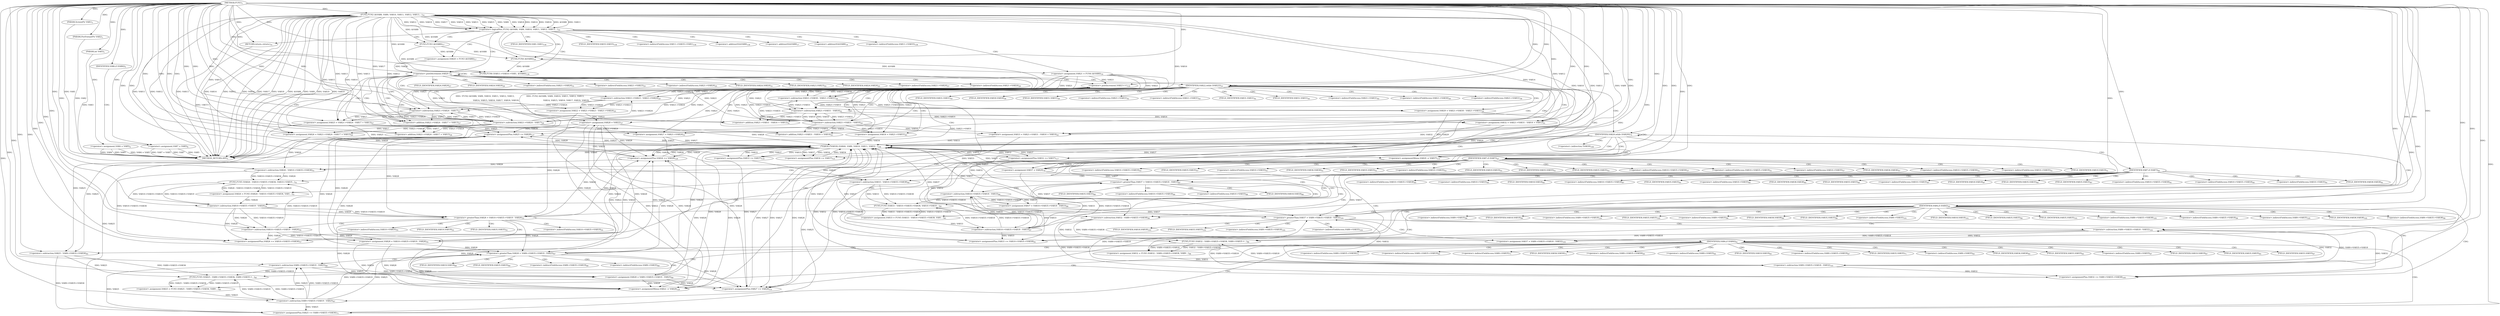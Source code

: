 digraph "FUN1" {  
"8" [label = <(METHOD,FUN1)<SUB>1</SUB>> ]
"359" [label = <(METHOD_RETURN,ANY)<SUB>1</SUB>> ]
"9" [label = <(PARAM,ScreenPtr VAR1)<SUB>1</SUB>> ]
"10" [label = <(PARAM,PictFormatPtr VAR2)<SUB>1</SUB>> ]
"11" [label = <(PARAM,int VAR3)<SUB>1</SUB>> ]
"13" [label = <(&lt;operator&gt;.assignment,VAR4 = VAR5)<SUB>4</SUB>> ]
"40" [label = <(&lt;operator&gt;.assignment,VAR20 = FUN3 (&amp;VAR8))<SUB>17</SUB>> ]
"45" [label = <(&lt;operator&gt;.assignment,VAR21 = FUN4 (&amp;VAR8))<SUB>19</SUB>> ]
"351" [label = <(FUN6,FUN6 (VAR11-&gt;VAR35-&gt;VAR1, &amp;VAR8))<SUB>139</SUB>> ]
"17" [label = <(IDENTIFIER,VAR6,if (VAR6))<SUB>5</SUB>> ]
"23" [label = <(&lt;operator&gt;.logicalNot,!FUN2 (&amp;VAR8, VAR9, VAR10, VAR11, VAR12, VAR13,...)<SUB>10</SUB>> ]
"51" [label = <(&lt;operator&gt;.postDecrement,VAR20--)<SUB>21</SUB>> ]
"19" [label = <(&lt;operator&gt;.assignment,VAR7 = VAR5)<SUB>6</SUB>> ]
"39" [label = <(RETURN,return;,return;)<SUB>14</SUB>> ]
"42" [label = <(FUN3,FUN3 (&amp;VAR8))<SUB>17</SUB>> ]
"47" [label = <(FUN4,FUN4 (&amp;VAR8))<SUB>19</SUB>> ]
"54" [label = <(&lt;operator&gt;.assignment,VAR22 = VAR21-&gt;VAR23 - VAR21-&gt;VAR24)<SUB>25</SUB>> ]
"63" [label = <(&lt;operator&gt;.assignment,VAR25 = VAR21-&gt;VAR24 - VAR17 + VAR13)<SUB>27</SUB>> ]
"72" [label = <(&lt;operator&gt;.assignment,VAR26 = VAR21-&gt;VAR24 - VAR17 + VAR15)<SUB>29</SUB>> ]
"81" [label = <(&lt;operator&gt;.assignment,VAR27 = VAR21-&gt;VAR24)<SUB>31</SUB>> ]
"349" [label = <(&lt;operator&gt;.postIncrement,VAR21++)<SUB>135</SUB>> ]
"24" [label = <(FUN2,FUN2 (&amp;VAR8, VAR9, VAR10, VAR11, VAR12, VAR13,
...)<SUB>10</SUB>> ]
"87" [label = <(IDENTIFIER,VAR22,while (VAR22))<SUB>33</SUB>> ]
"56" [label = <(&lt;operator&gt;.subtraction,VAR21-&gt;VAR23 - VAR21-&gt;VAR24)<SUB>25</SUB>> ]
"65" [label = <(&lt;operator&gt;.addition,VAR21-&gt;VAR24 - VAR17 + VAR13)<SUB>27</SUB>> ]
"74" [label = <(&lt;operator&gt;.addition,VAR21-&gt;VAR24 - VAR17 + VAR15)<SUB>29</SUB>> ]
"89" [label = <(&lt;operator&gt;.assignment,VAR28 = VAR22)<SUB>37</SUB>> ]
"92" [label = <(&lt;operator&gt;.assignment,VAR29 = VAR21-&gt;VAR30 - VAR21-&gt;VAR31)<SUB>39</SUB>> ]
"101" [label = <(&lt;operator&gt;.assignment,VAR32 = VAR21-&gt;VAR31 - VAR16 + VAR12)<SUB>41</SUB>> ]
"110" [label = <(&lt;operator&gt;.assignment,VAR33 = VAR21-&gt;VAR31 - VAR16 + VAR14)<SUB>43</SUB>> ]
"119" [label = <(&lt;operator&gt;.assignment,VAR34 = VAR21-&gt;VAR31)<SUB>45</SUB>> ]
"337" [label = <(&lt;operator&gt;.assignmentMinus,VAR22 -= VAR28)<SUB>125</SUB>> ]
"340" [label = <(&lt;operator&gt;.assignmentPlus,VAR25 += VAR28)<SUB>127</SUB>> ]
"343" [label = <(&lt;operator&gt;.assignmentPlus,VAR26 += VAR28)<SUB>129</SUB>> ]
"346" [label = <(&lt;operator&gt;.assignmentPlus,VAR27 += VAR28)<SUB>131</SUB>> ]
"66" [label = <(&lt;operator&gt;.subtraction,VAR21-&gt;VAR24 - VAR17)<SUB>27</SUB>> ]
"75" [label = <(&lt;operator&gt;.subtraction,VAR21-&gt;VAR24 - VAR17)<SUB>29</SUB>> ]
"125" [label = <(IDENTIFIER,VAR7,if (VAR7))<SUB>47</SUB>> ]
"170" [label = <(IDENTIFIER,VAR4,if (VAR4))<SUB>61</SUB>> ]
"215" [label = <(IDENTIFIER,VAR29,while (VAR29))<SUB>75</SUB>> ]
"94" [label = <(&lt;operator&gt;.subtraction,VAR21-&gt;VAR30 - VAR21-&gt;VAR31)<SUB>39</SUB>> ]
"103" [label = <(&lt;operator&gt;.addition,VAR21-&gt;VAR31 - VAR16 + VAR12)<SUB>41</SUB>> ]
"112" [label = <(&lt;operator&gt;.addition,VAR21-&gt;VAR31 - VAR16 + VAR14)<SUB>43</SUB>> ]
"127" [label = <(&lt;operator&gt;.assignment,VAR26 = FUN5 (VAR26 - VAR10-&gt;VAR35-&gt;VAR36, VAR1...)<SUB>51</SUB>> ]
"162" [label = <(&lt;operator&gt;.assignmentPlus,VAR26 += VAR10-&gt;VAR35-&gt;VAR36)<SUB>57</SUB>> ]
"172" [label = <(&lt;operator&gt;.assignment,VAR25 = FUN5 (VAR25 - VAR9-&gt;VAR35-&gt;VAR36, VAR9-...)<SUB>65</SUB>> ]
"207" [label = <(&lt;operator&gt;.assignmentPlus,VAR25 += VAR9-&gt;VAR35-&gt;VAR36)<SUB>71</SUB>> ]
"217" [label = <(&lt;operator&gt;.assignment,VAR37 = VAR29)<SUB>79</SUB>> ]
"310" [label = <(*VAR39,(*VAR39) (VAR40, VAR9, VAR10, VAR11,

			 VAR32...)<SUB>109</SUB>> ]
"325" [label = <(&lt;operator&gt;.assignmentMinus,VAR29 -= VAR37)<SUB>115</SUB>> ]
"328" [label = <(&lt;operator&gt;.assignmentPlus,VAR32 += VAR37)<SUB>117</SUB>> ]
"331" [label = <(&lt;operator&gt;.assignmentPlus,VAR33 += VAR37)<SUB>119</SUB>> ]
"334" [label = <(&lt;operator&gt;.assignmentPlus,VAR34 += VAR37)<SUB>121</SUB>> ]
"104" [label = <(&lt;operator&gt;.subtraction,VAR21-&gt;VAR31 - VAR16)<SUB>41</SUB>> ]
"113" [label = <(&lt;operator&gt;.subtraction,VAR21-&gt;VAR31 - VAR16)<SUB>43</SUB>> ]
"143" [label = <(&lt;operator&gt;.greaterThan,VAR28 &gt; VAR10-&gt;VAR35-&gt;VAR19 - VAR26)<SUB>53</SUB>> ]
"188" [label = <(&lt;operator&gt;.greaterThan,VAR28 &gt; VAR9-&gt;VAR35-&gt;VAR19 - VAR25)<SUB>67</SUB>> ]
"221" [label = <(IDENTIFIER,VAR7,if (VAR7))<SUB>81</SUB>> ]
"266" [label = <(IDENTIFIER,VAR4,if (VAR4))<SUB>95</SUB>> ]
"129" [label = <(FUN5,FUN5 (VAR26 - VAR10-&gt;VAR35-&gt;VAR36, VAR10-&gt;VAR35...)<SUB>51</SUB>> ]
"153" [label = <(&lt;operator&gt;.assignment,VAR28 = VAR10-&gt;VAR35-&gt;VAR19 - VAR26)<SUB>55</SUB>> ]
"174" [label = <(FUN5,FUN5 (VAR25 - VAR9-&gt;VAR35-&gt;VAR36, VAR9-&gt;VAR35-&gt;...)<SUB>65</SUB>> ]
"198" [label = <(&lt;operator&gt;.assignment,VAR28 = VAR9-&gt;VAR35-&gt;VAR19 - VAR25)<SUB>69</SUB>> ]
"223" [label = <(&lt;operator&gt;.assignment,VAR33 = FUN5 (VAR33 - VAR10-&gt;VAR35-&gt;VAR38, VAR1...)<SUB>85</SUB>> ]
"258" [label = <(&lt;operator&gt;.assignmentPlus,VAR33 += VAR10-&gt;VAR35-&gt;VAR38)<SUB>91</SUB>> ]
"268" [label = <(&lt;operator&gt;.assignment,VAR32 = FUN5 (VAR32 - VAR9-&gt;VAR35-&gt;VAR38, VAR9-...)<SUB>99</SUB>> ]
"303" [label = <(&lt;operator&gt;.assignmentPlus,VAR32 += VAR9-&gt;VAR35-&gt;VAR38)<SUB>105</SUB>> ]
"130" [label = <(&lt;operator&gt;.subtraction,VAR26 - VAR10-&gt;VAR35-&gt;VAR36)<SUB>51</SUB>> ]
"145" [label = <(&lt;operator&gt;.subtraction,VAR10-&gt;VAR35-&gt;VAR19 - VAR26)<SUB>53</SUB>> ]
"175" [label = <(&lt;operator&gt;.subtraction,VAR25 - VAR9-&gt;VAR35-&gt;VAR36)<SUB>65</SUB>> ]
"190" [label = <(&lt;operator&gt;.subtraction,VAR9-&gt;VAR35-&gt;VAR19 - VAR25)<SUB>67</SUB>> ]
"239" [label = <(&lt;operator&gt;.greaterThan,VAR37 &gt; VAR10-&gt;VAR35-&gt;VAR18 - VAR33)<SUB>87</SUB>> ]
"284" [label = <(&lt;operator&gt;.greaterThan,VAR37 &gt; VAR9-&gt;VAR35-&gt;VAR18 - VAR32)<SUB>101</SUB>> ]
"155" [label = <(&lt;operator&gt;.subtraction,VAR10-&gt;VAR35-&gt;VAR19 - VAR26)<SUB>55</SUB>> ]
"200" [label = <(&lt;operator&gt;.subtraction,VAR9-&gt;VAR35-&gt;VAR19 - VAR25)<SUB>69</SUB>> ]
"225" [label = <(FUN5,FUN5 (VAR33 - VAR10-&gt;VAR35-&gt;VAR38, VAR10-&gt;VAR35...)<SUB>85</SUB>> ]
"249" [label = <(&lt;operator&gt;.assignment,VAR37 = VAR10-&gt;VAR35-&gt;VAR18 - VAR33)<SUB>89</SUB>> ]
"270" [label = <(FUN5,FUN5 (VAR32 - VAR9-&gt;VAR35-&gt;VAR38, VAR9-&gt;VAR35-&gt;...)<SUB>99</SUB>> ]
"294" [label = <(&lt;operator&gt;.assignment,VAR37 = VAR9-&gt;VAR35-&gt;VAR18 - VAR32)<SUB>103</SUB>> ]
"226" [label = <(&lt;operator&gt;.subtraction,VAR33 - VAR10-&gt;VAR35-&gt;VAR38)<SUB>85</SUB>> ]
"241" [label = <(&lt;operator&gt;.subtraction,VAR10-&gt;VAR35-&gt;VAR18 - VAR33)<SUB>87</SUB>> ]
"271" [label = <(&lt;operator&gt;.subtraction,VAR32 - VAR9-&gt;VAR35-&gt;VAR38)<SUB>99</SUB>> ]
"286" [label = <(&lt;operator&gt;.subtraction,VAR9-&gt;VAR35-&gt;VAR18 - VAR32)<SUB>101</SUB>> ]
"251" [label = <(&lt;operator&gt;.subtraction,VAR10-&gt;VAR35-&gt;VAR18 - VAR33)<SUB>89</SUB>> ]
"296" [label = <(&lt;operator&gt;.subtraction,VAR9-&gt;VAR35-&gt;VAR18 - VAR32)<SUB>103</SUB>> ]
"352" [label = <(&lt;operator&gt;.indirectFieldAccess,VAR11-&gt;VAR35-&gt;VAR1)<SUB>139</SUB>> ]
"357" [label = <(&lt;operator&gt;.addressOf,&amp;VAR8)<SUB>139</SUB>> ]
"43" [label = <(&lt;operator&gt;.addressOf,&amp;VAR8)<SUB>17</SUB>> ]
"48" [label = <(&lt;operator&gt;.addressOf,&amp;VAR8)<SUB>19</SUB>> ]
"353" [label = <(&lt;operator&gt;.indirectFieldAccess,VAR11-&gt;VAR35)<SUB>139</SUB>> ]
"356" [label = <(FIELD_IDENTIFIER,VAR1,VAR1)<SUB>139</SUB>> ]
"83" [label = <(&lt;operator&gt;.indirectFieldAccess,VAR21-&gt;VAR24)<SUB>31</SUB>> ]
"355" [label = <(FIELD_IDENTIFIER,VAR35,VAR35)<SUB>139</SUB>> ]
"57" [label = <(&lt;operator&gt;.indirectFieldAccess,VAR21-&gt;VAR23)<SUB>25</SUB>> ]
"60" [label = <(&lt;operator&gt;.indirectFieldAccess,VAR21-&gt;VAR24)<SUB>25</SUB>> ]
"85" [label = <(FIELD_IDENTIFIER,VAR24,VAR24)<SUB>31</SUB>> ]
"59" [label = <(FIELD_IDENTIFIER,VAR23,VAR23)<SUB>25</SUB>> ]
"62" [label = <(FIELD_IDENTIFIER,VAR24,VAR24)<SUB>25</SUB>> ]
"67" [label = <(&lt;operator&gt;.indirectFieldAccess,VAR21-&gt;VAR24)<SUB>27</SUB>> ]
"76" [label = <(&lt;operator&gt;.indirectFieldAccess,VAR21-&gt;VAR24)<SUB>29</SUB>> ]
"121" [label = <(&lt;operator&gt;.indirectFieldAccess,VAR21-&gt;VAR31)<SUB>45</SUB>> ]
"69" [label = <(FIELD_IDENTIFIER,VAR24,VAR24)<SUB>27</SUB>> ]
"78" [label = <(FIELD_IDENTIFIER,VAR24,VAR24)<SUB>29</SUB>> ]
"95" [label = <(&lt;operator&gt;.indirectFieldAccess,VAR21-&gt;VAR30)<SUB>39</SUB>> ]
"98" [label = <(&lt;operator&gt;.indirectFieldAccess,VAR21-&gt;VAR31)<SUB>39</SUB>> ]
"123" [label = <(FIELD_IDENTIFIER,VAR31,VAR31)<SUB>45</SUB>> ]
"97" [label = <(FIELD_IDENTIFIER,VAR30,VAR30)<SUB>39</SUB>> ]
"100" [label = <(FIELD_IDENTIFIER,VAR31,VAR31)<SUB>39</SUB>> ]
"105" [label = <(&lt;operator&gt;.indirectFieldAccess,VAR21-&gt;VAR31)<SUB>41</SUB>> ]
"114" [label = <(&lt;operator&gt;.indirectFieldAccess,VAR21-&gt;VAR31)<SUB>43</SUB>> ]
"164" [label = <(&lt;operator&gt;.indirectFieldAccess,VAR10-&gt;VAR35-&gt;VAR36)<SUB>57</SUB>> ]
"209" [label = <(&lt;operator&gt;.indirectFieldAccess,VAR9-&gt;VAR35-&gt;VAR36)<SUB>71</SUB>> ]
"311" [label = <(&lt;operator&gt;.indirection,*VAR39)<SUB>109</SUB>> ]
"107" [label = <(FIELD_IDENTIFIER,VAR31,VAR31)<SUB>41</SUB>> ]
"116" [label = <(FIELD_IDENTIFIER,VAR31,VAR31)<SUB>43</SUB>> ]
"137" [label = <(&lt;operator&gt;.indirectFieldAccess,VAR10-&gt;VAR35-&gt;VAR19)<SUB>51</SUB>> ]
"165" [label = <(&lt;operator&gt;.indirectFieldAccess,VAR10-&gt;VAR35)<SUB>57</SUB>> ]
"168" [label = <(FIELD_IDENTIFIER,VAR36,VAR36)<SUB>57</SUB>> ]
"182" [label = <(&lt;operator&gt;.indirectFieldAccess,VAR9-&gt;VAR35-&gt;VAR19)<SUB>65</SUB>> ]
"210" [label = <(&lt;operator&gt;.indirectFieldAccess,VAR9-&gt;VAR35)<SUB>71</SUB>> ]
"213" [label = <(FIELD_IDENTIFIER,VAR36,VAR36)<SUB>71</SUB>> ]
"132" [label = <(&lt;operator&gt;.indirectFieldAccess,VAR10-&gt;VAR35-&gt;VAR36)<SUB>51</SUB>> ]
"138" [label = <(&lt;operator&gt;.indirectFieldAccess,VAR10-&gt;VAR35)<SUB>51</SUB>> ]
"141" [label = <(FIELD_IDENTIFIER,VAR19,VAR19)<SUB>51</SUB>> ]
"146" [label = <(&lt;operator&gt;.indirectFieldAccess,VAR10-&gt;VAR35-&gt;VAR19)<SUB>53</SUB>> ]
"167" [label = <(FIELD_IDENTIFIER,VAR35,VAR35)<SUB>57</SUB>> ]
"177" [label = <(&lt;operator&gt;.indirectFieldAccess,VAR9-&gt;VAR35-&gt;VAR36)<SUB>65</SUB>> ]
"183" [label = <(&lt;operator&gt;.indirectFieldAccess,VAR9-&gt;VAR35)<SUB>65</SUB>> ]
"186" [label = <(FIELD_IDENTIFIER,VAR19,VAR19)<SUB>65</SUB>> ]
"191" [label = <(&lt;operator&gt;.indirectFieldAccess,VAR9-&gt;VAR35-&gt;VAR19)<SUB>67</SUB>> ]
"212" [label = <(FIELD_IDENTIFIER,VAR35,VAR35)<SUB>71</SUB>> ]
"260" [label = <(&lt;operator&gt;.indirectFieldAccess,VAR10-&gt;VAR35-&gt;VAR38)<SUB>91</SUB>> ]
"305" [label = <(&lt;operator&gt;.indirectFieldAccess,VAR9-&gt;VAR35-&gt;VAR38)<SUB>105</SUB>> ]
"133" [label = <(&lt;operator&gt;.indirectFieldAccess,VAR10-&gt;VAR35)<SUB>51</SUB>> ]
"136" [label = <(FIELD_IDENTIFIER,VAR36,VAR36)<SUB>51</SUB>> ]
"140" [label = <(FIELD_IDENTIFIER,VAR35,VAR35)<SUB>51</SUB>> ]
"147" [label = <(&lt;operator&gt;.indirectFieldAccess,VAR10-&gt;VAR35)<SUB>53</SUB>> ]
"150" [label = <(FIELD_IDENTIFIER,VAR19,VAR19)<SUB>53</SUB>> ]
"156" [label = <(&lt;operator&gt;.indirectFieldAccess,VAR10-&gt;VAR35-&gt;VAR19)<SUB>55</SUB>> ]
"178" [label = <(&lt;operator&gt;.indirectFieldAccess,VAR9-&gt;VAR35)<SUB>65</SUB>> ]
"181" [label = <(FIELD_IDENTIFIER,VAR36,VAR36)<SUB>65</SUB>> ]
"185" [label = <(FIELD_IDENTIFIER,VAR35,VAR35)<SUB>65</SUB>> ]
"192" [label = <(&lt;operator&gt;.indirectFieldAccess,VAR9-&gt;VAR35)<SUB>67</SUB>> ]
"195" [label = <(FIELD_IDENTIFIER,VAR19,VAR19)<SUB>67</SUB>> ]
"201" [label = <(&lt;operator&gt;.indirectFieldAccess,VAR9-&gt;VAR35-&gt;VAR19)<SUB>69</SUB>> ]
"233" [label = <(&lt;operator&gt;.indirectFieldAccess,VAR10-&gt;VAR35-&gt;VAR18)<SUB>85</SUB>> ]
"261" [label = <(&lt;operator&gt;.indirectFieldAccess,VAR10-&gt;VAR35)<SUB>91</SUB>> ]
"264" [label = <(FIELD_IDENTIFIER,VAR38,VAR38)<SUB>91</SUB>> ]
"278" [label = <(&lt;operator&gt;.indirectFieldAccess,VAR9-&gt;VAR35-&gt;VAR18)<SUB>99</SUB>> ]
"306" [label = <(&lt;operator&gt;.indirectFieldAccess,VAR9-&gt;VAR35)<SUB>105</SUB>> ]
"309" [label = <(FIELD_IDENTIFIER,VAR38,VAR38)<SUB>105</SUB>> ]
"135" [label = <(FIELD_IDENTIFIER,VAR35,VAR35)<SUB>51</SUB>> ]
"149" [label = <(FIELD_IDENTIFIER,VAR35,VAR35)<SUB>53</SUB>> ]
"157" [label = <(&lt;operator&gt;.indirectFieldAccess,VAR10-&gt;VAR35)<SUB>55</SUB>> ]
"160" [label = <(FIELD_IDENTIFIER,VAR19,VAR19)<SUB>55</SUB>> ]
"180" [label = <(FIELD_IDENTIFIER,VAR35,VAR35)<SUB>65</SUB>> ]
"194" [label = <(FIELD_IDENTIFIER,VAR35,VAR35)<SUB>67</SUB>> ]
"202" [label = <(&lt;operator&gt;.indirectFieldAccess,VAR9-&gt;VAR35)<SUB>69</SUB>> ]
"205" [label = <(FIELD_IDENTIFIER,VAR19,VAR19)<SUB>69</SUB>> ]
"228" [label = <(&lt;operator&gt;.indirectFieldAccess,VAR10-&gt;VAR35-&gt;VAR38)<SUB>85</SUB>> ]
"234" [label = <(&lt;operator&gt;.indirectFieldAccess,VAR10-&gt;VAR35)<SUB>85</SUB>> ]
"237" [label = <(FIELD_IDENTIFIER,VAR18,VAR18)<SUB>85</SUB>> ]
"242" [label = <(&lt;operator&gt;.indirectFieldAccess,VAR10-&gt;VAR35-&gt;VAR18)<SUB>87</SUB>> ]
"263" [label = <(FIELD_IDENTIFIER,VAR35,VAR35)<SUB>91</SUB>> ]
"273" [label = <(&lt;operator&gt;.indirectFieldAccess,VAR9-&gt;VAR35-&gt;VAR38)<SUB>99</SUB>> ]
"279" [label = <(&lt;operator&gt;.indirectFieldAccess,VAR9-&gt;VAR35)<SUB>99</SUB>> ]
"282" [label = <(FIELD_IDENTIFIER,VAR18,VAR18)<SUB>99</SUB>> ]
"287" [label = <(&lt;operator&gt;.indirectFieldAccess,VAR9-&gt;VAR35-&gt;VAR18)<SUB>101</SUB>> ]
"308" [label = <(FIELD_IDENTIFIER,VAR35,VAR35)<SUB>105</SUB>> ]
"159" [label = <(FIELD_IDENTIFIER,VAR35,VAR35)<SUB>55</SUB>> ]
"204" [label = <(FIELD_IDENTIFIER,VAR35,VAR35)<SUB>69</SUB>> ]
"229" [label = <(&lt;operator&gt;.indirectFieldAccess,VAR10-&gt;VAR35)<SUB>85</SUB>> ]
"232" [label = <(FIELD_IDENTIFIER,VAR38,VAR38)<SUB>85</SUB>> ]
"236" [label = <(FIELD_IDENTIFIER,VAR35,VAR35)<SUB>85</SUB>> ]
"243" [label = <(&lt;operator&gt;.indirectFieldAccess,VAR10-&gt;VAR35)<SUB>87</SUB>> ]
"246" [label = <(FIELD_IDENTIFIER,VAR18,VAR18)<SUB>87</SUB>> ]
"252" [label = <(&lt;operator&gt;.indirectFieldAccess,VAR10-&gt;VAR35-&gt;VAR18)<SUB>89</SUB>> ]
"274" [label = <(&lt;operator&gt;.indirectFieldAccess,VAR9-&gt;VAR35)<SUB>99</SUB>> ]
"277" [label = <(FIELD_IDENTIFIER,VAR38,VAR38)<SUB>99</SUB>> ]
"281" [label = <(FIELD_IDENTIFIER,VAR35,VAR35)<SUB>99</SUB>> ]
"288" [label = <(&lt;operator&gt;.indirectFieldAccess,VAR9-&gt;VAR35)<SUB>101</SUB>> ]
"291" [label = <(FIELD_IDENTIFIER,VAR18,VAR18)<SUB>101</SUB>> ]
"297" [label = <(&lt;operator&gt;.indirectFieldAccess,VAR9-&gt;VAR35-&gt;VAR18)<SUB>103</SUB>> ]
"231" [label = <(FIELD_IDENTIFIER,VAR35,VAR35)<SUB>85</SUB>> ]
"245" [label = <(FIELD_IDENTIFIER,VAR35,VAR35)<SUB>87</SUB>> ]
"253" [label = <(&lt;operator&gt;.indirectFieldAccess,VAR10-&gt;VAR35)<SUB>89</SUB>> ]
"256" [label = <(FIELD_IDENTIFIER,VAR18,VAR18)<SUB>89</SUB>> ]
"276" [label = <(FIELD_IDENTIFIER,VAR35,VAR35)<SUB>99</SUB>> ]
"290" [label = <(FIELD_IDENTIFIER,VAR35,VAR35)<SUB>101</SUB>> ]
"298" [label = <(&lt;operator&gt;.indirectFieldAccess,VAR9-&gt;VAR35)<SUB>103</SUB>> ]
"301" [label = <(FIELD_IDENTIFIER,VAR18,VAR18)<SUB>103</SUB>> ]
"255" [label = <(FIELD_IDENTIFIER,VAR35,VAR35)<SUB>89</SUB>> ]
"300" [label = <(FIELD_IDENTIFIER,VAR35,VAR35)<SUB>103</SUB>> ]
  "39" -> "359"  [ label = "DDG: &lt;RET&gt;"] 
  "9" -> "359"  [ label = "DDG: VAR1"] 
  "10" -> "359"  [ label = "DDG: VAR2"] 
  "11" -> "359"  [ label = "DDG: VAR3"] 
  "13" -> "359"  [ label = "DDG: VAR5"] 
  "13" -> "359"  [ label = "DDG: VAR4 = VAR5"] 
  "19" -> "359"  [ label = "DDG: VAR5"] 
  "19" -> "359"  [ label = "DDG: VAR7 = VAR5"] 
  "24" -> "359"  [ label = "DDG: &amp;VAR8"] 
  "24" -> "359"  [ label = "DDG: VAR9"] 
  "24" -> "359"  [ label = "DDG: VAR10"] 
  "24" -> "359"  [ label = "DDG: VAR11"] 
  "24" -> "359"  [ label = "DDG: VAR12"] 
  "24" -> "359"  [ label = "DDG: VAR13"] 
  "24" -> "359"  [ label = "DDG: VAR14"] 
  "24" -> "359"  [ label = "DDG: VAR15"] 
  "24" -> "359"  [ label = "DDG: VAR16"] 
  "24" -> "359"  [ label = "DDG: VAR17"] 
  "24" -> "359"  [ label = "DDG: VAR18"] 
  "23" -> "359"  [ label = "DDG: FUN2 (&amp;VAR8, VAR9, VAR10, VAR11, VAR12, VAR13,

				   VAR14, VAR15, VAR16, VAR17, VAR18, VAR19)"] 
  "23" -> "359"  [ label = "DDG: !FUN2 (&amp;VAR8, VAR9, VAR10, VAR11, VAR12, VAR13,

				   VAR14, VAR15, VAR16, VAR17, VAR18, VAR19)"] 
  "19" -> "359"  [ label = "DDG: VAR7"] 
  "24" -> "359"  [ label = "DDG: VAR19"] 
  "13" -> "359"  [ label = "DDG: VAR4"] 
  "310" -> "359"  [ label = "DDG: VAR40"] 
  "8" -> "9"  [ label = "DDG: "] 
  "8" -> "10"  [ label = "DDG: "] 
  "8" -> "11"  [ label = "DDG: "] 
  "8" -> "13"  [ label = "DDG: "] 
  "42" -> "40"  [ label = "DDG: &amp;VAR8"] 
  "47" -> "45"  [ label = "DDG: &amp;VAR8"] 
  "8" -> "17"  [ label = "DDG: "] 
  "47" -> "351"  [ label = "DDG: &amp;VAR8"] 
  "8" -> "351"  [ label = "DDG: "] 
  "24" -> "351"  [ label = "DDG: &amp;VAR8"] 
  "42" -> "351"  [ label = "DDG: &amp;VAR8"] 
  "8" -> "19"  [ label = "DDG: "] 
  "24" -> "23"  [ label = "DDG: VAR15"] 
  "24" -> "23"  [ label = "DDG: VAR9"] 
  "24" -> "23"  [ label = "DDG: VAR18"] 
  "24" -> "23"  [ label = "DDG: VAR14"] 
  "24" -> "23"  [ label = "DDG: VAR16"] 
  "24" -> "23"  [ label = "DDG: &amp;VAR8"] 
  "24" -> "23"  [ label = "DDG: VAR11"] 
  "24" -> "23"  [ label = "DDG: VAR12"] 
  "24" -> "23"  [ label = "DDG: VAR19"] 
  "24" -> "23"  [ label = "DDG: VAR17"] 
  "24" -> "23"  [ label = "DDG: VAR10"] 
  "24" -> "23"  [ label = "DDG: VAR13"] 
  "8" -> "39"  [ label = "DDG: "] 
  "24" -> "42"  [ label = "DDG: &amp;VAR8"] 
  "8" -> "42"  [ label = "DDG: "] 
  "42" -> "47"  [ label = "DDG: &amp;VAR8"] 
  "8" -> "47"  [ label = "DDG: "] 
  "24" -> "47"  [ label = "DDG: &amp;VAR8"] 
  "40" -> "51"  [ label = "DDG: VAR20"] 
  "8" -> "51"  [ label = "DDG: "] 
  "56" -> "54"  [ label = "DDG: VAR21-&gt;VAR23"] 
  "56" -> "54"  [ label = "DDG: VAR21-&gt;VAR24"] 
  "66" -> "63"  [ label = "DDG: VAR21-&gt;VAR24"] 
  "66" -> "63"  [ label = "DDG: VAR17"] 
  "24" -> "63"  [ label = "DDG: VAR13"] 
  "8" -> "63"  [ label = "DDG: "] 
  "75" -> "72"  [ label = "DDG: VAR21-&gt;VAR24"] 
  "75" -> "72"  [ label = "DDG: VAR17"] 
  "24" -> "72"  [ label = "DDG: VAR15"] 
  "8" -> "72"  [ label = "DDG: "] 
  "45" -> "81"  [ label = "DDG: VAR21"] 
  "75" -> "81"  [ label = "DDG: VAR21-&gt;VAR24"] 
  "349" -> "81"  [ label = "DDG: VAR21"] 
  "8" -> "24"  [ label = "DDG: "] 
  "8" -> "87"  [ label = "DDG: "] 
  "45" -> "349"  [ label = "DDG: VAR21"] 
  "56" -> "349"  [ label = "DDG: VAR21-&gt;VAR23"] 
  "94" -> "349"  [ label = "DDG: VAR21-&gt;VAR30"] 
  "8" -> "349"  [ label = "DDG: "] 
  "75" -> "349"  [ label = "DDG: VAR21-&gt;VAR24"] 
  "113" -> "349"  [ label = "DDG: VAR21-&gt;VAR31"] 
  "45" -> "56"  [ label = "DDG: VAR21"] 
  "349" -> "56"  [ label = "DDG: VAR21"] 
  "75" -> "56"  [ label = "DDG: VAR21-&gt;VAR24"] 
  "66" -> "65"  [ label = "DDG: VAR21-&gt;VAR24"] 
  "66" -> "65"  [ label = "DDG: VAR17"] 
  "24" -> "65"  [ label = "DDG: VAR13"] 
  "8" -> "65"  [ label = "DDG: "] 
  "75" -> "74"  [ label = "DDG: VAR21-&gt;VAR24"] 
  "75" -> "74"  [ label = "DDG: VAR17"] 
  "24" -> "74"  [ label = "DDG: VAR15"] 
  "8" -> "74"  [ label = "DDG: "] 
  "54" -> "89"  [ label = "DDG: VAR22"] 
  "337" -> "89"  [ label = "DDG: VAR22"] 
  "8" -> "89"  [ label = "DDG: "] 
  "94" -> "92"  [ label = "DDG: VAR21-&gt;VAR30"] 
  "94" -> "92"  [ label = "DDG: VAR21-&gt;VAR31"] 
  "104" -> "101"  [ label = "DDG: VAR21-&gt;VAR31"] 
  "104" -> "101"  [ label = "DDG: VAR16"] 
  "24" -> "101"  [ label = "DDG: VAR12"] 
  "8" -> "101"  [ label = "DDG: "] 
  "113" -> "110"  [ label = "DDG: VAR21-&gt;VAR31"] 
  "113" -> "110"  [ label = "DDG: VAR16"] 
  "24" -> "110"  [ label = "DDG: VAR14"] 
  "8" -> "110"  [ label = "DDG: "] 
  "45" -> "119"  [ label = "DDG: VAR21"] 
  "349" -> "119"  [ label = "DDG: VAR21"] 
  "113" -> "119"  [ label = "DDG: VAR21-&gt;VAR31"] 
  "89" -> "337"  [ label = "DDG: VAR28"] 
  "143" -> "337"  [ label = "DDG: VAR28"] 
  "153" -> "337"  [ label = "DDG: VAR28"] 
  "188" -> "337"  [ label = "DDG: VAR28"] 
  "198" -> "337"  [ label = "DDG: VAR28"] 
  "310" -> "337"  [ label = "DDG: VAR28"] 
  "8" -> "337"  [ label = "DDG: "] 
  "8" -> "340"  [ label = "DDG: "] 
  "89" -> "340"  [ label = "DDG: VAR28"] 
  "143" -> "340"  [ label = "DDG: VAR28"] 
  "153" -> "340"  [ label = "DDG: VAR28"] 
  "188" -> "340"  [ label = "DDG: VAR28"] 
  "198" -> "340"  [ label = "DDG: VAR28"] 
  "310" -> "340"  [ label = "DDG: VAR28"] 
  "8" -> "343"  [ label = "DDG: "] 
  "89" -> "343"  [ label = "DDG: VAR28"] 
  "143" -> "343"  [ label = "DDG: VAR28"] 
  "153" -> "343"  [ label = "DDG: VAR28"] 
  "188" -> "343"  [ label = "DDG: VAR28"] 
  "198" -> "343"  [ label = "DDG: VAR28"] 
  "310" -> "343"  [ label = "DDG: VAR28"] 
  "8" -> "346"  [ label = "DDG: "] 
  "89" -> "346"  [ label = "DDG: VAR28"] 
  "143" -> "346"  [ label = "DDG: VAR28"] 
  "153" -> "346"  [ label = "DDG: VAR28"] 
  "188" -> "346"  [ label = "DDG: VAR28"] 
  "198" -> "346"  [ label = "DDG: VAR28"] 
  "310" -> "346"  [ label = "DDG: VAR28"] 
  "45" -> "66"  [ label = "DDG: VAR21"] 
  "56" -> "66"  [ label = "DDG: VAR21-&gt;VAR24"] 
  "349" -> "66"  [ label = "DDG: VAR21"] 
  "24" -> "66"  [ label = "DDG: VAR17"] 
  "75" -> "66"  [ label = "DDG: VAR17"] 
  "8" -> "66"  [ label = "DDG: "] 
  "45" -> "75"  [ label = "DDG: VAR21"] 
  "66" -> "75"  [ label = "DDG: VAR21-&gt;VAR24"] 
  "349" -> "75"  [ label = "DDG: VAR21"] 
  "66" -> "75"  [ label = "DDG: VAR17"] 
  "8" -> "75"  [ label = "DDG: "] 
  "8" -> "125"  [ label = "DDG: "] 
  "8" -> "170"  [ label = "DDG: "] 
  "8" -> "215"  [ label = "DDG: "] 
  "54" -> "337"  [ label = "DDG: VAR22"] 
  "63" -> "340"  [ label = "DDG: VAR25"] 
  "207" -> "340"  [ label = "DDG: VAR25"] 
  "310" -> "340"  [ label = "DDG: VAR25"] 
  "72" -> "343"  [ label = "DDG: VAR26"] 
  "162" -> "343"  [ label = "DDG: VAR26"] 
  "310" -> "343"  [ label = "DDG: VAR26"] 
  "81" -> "346"  [ label = "DDG: VAR27"] 
  "310" -> "346"  [ label = "DDG: VAR27"] 
  "45" -> "94"  [ label = "DDG: VAR21"] 
  "349" -> "94"  [ label = "DDG: VAR21"] 
  "113" -> "94"  [ label = "DDG: VAR21-&gt;VAR31"] 
  "104" -> "103"  [ label = "DDG: VAR21-&gt;VAR31"] 
  "104" -> "103"  [ label = "DDG: VAR16"] 
  "24" -> "103"  [ label = "DDG: VAR12"] 
  "8" -> "103"  [ label = "DDG: "] 
  "113" -> "112"  [ label = "DDG: VAR21-&gt;VAR31"] 
  "113" -> "112"  [ label = "DDG: VAR16"] 
  "24" -> "112"  [ label = "DDG: VAR14"] 
  "8" -> "112"  [ label = "DDG: "] 
  "129" -> "127"  [ label = "DDG: VAR26 - VAR10-&gt;VAR35-&gt;VAR36"] 
  "129" -> "127"  [ label = "DDG: VAR10-&gt;VAR35-&gt;VAR19"] 
  "130" -> "162"  [ label = "DDG: VAR10-&gt;VAR35-&gt;VAR36"] 
  "174" -> "172"  [ label = "DDG: VAR25 - VAR9-&gt;VAR35-&gt;VAR36"] 
  "174" -> "172"  [ label = "DDG: VAR9-&gt;VAR35-&gt;VAR19"] 
  "175" -> "207"  [ label = "DDG: VAR9-&gt;VAR35-&gt;VAR36"] 
  "92" -> "217"  [ label = "DDG: VAR29"] 
  "325" -> "217"  [ label = "DDG: VAR29"] 
  "8" -> "217"  [ label = "DDG: "] 
  "310" -> "325"  [ label = "DDG: VAR37"] 
  "8" -> "325"  [ label = "DDG: "] 
  "8" -> "328"  [ label = "DDG: "] 
  "310" -> "328"  [ label = "DDG: VAR37"] 
  "8" -> "331"  [ label = "DDG: "] 
  "310" -> "331"  [ label = "DDG: VAR37"] 
  "8" -> "334"  [ label = "DDG: "] 
  "310" -> "334"  [ label = "DDG: VAR37"] 
  "45" -> "104"  [ label = "DDG: VAR21"] 
  "349" -> "104"  [ label = "DDG: VAR21"] 
  "94" -> "104"  [ label = "DDG: VAR21-&gt;VAR31"] 
  "24" -> "104"  [ label = "DDG: VAR16"] 
  "113" -> "104"  [ label = "DDG: VAR16"] 
  "8" -> "104"  [ label = "DDG: "] 
  "45" -> "113"  [ label = "DDG: VAR21"] 
  "349" -> "113"  [ label = "DDG: VAR21"] 
  "104" -> "113"  [ label = "DDG: VAR21-&gt;VAR31"] 
  "104" -> "113"  [ label = "DDG: VAR16"] 
  "8" -> "113"  [ label = "DDG: "] 
  "145" -> "162"  [ label = "DDG: VAR26"] 
  "155" -> "162"  [ label = "DDG: VAR26"] 
  "8" -> "162"  [ label = "DDG: "] 
  "190" -> "207"  [ label = "DDG: VAR25"] 
  "200" -> "207"  [ label = "DDG: VAR25"] 
  "8" -> "207"  [ label = "DDG: "] 
  "8" -> "221"  [ label = "DDG: "] 
  "8" -> "266"  [ label = "DDG: "] 
  "8" -> "310"  [ label = "DDG: "] 
  "24" -> "310"  [ label = "DDG: VAR9"] 
  "24" -> "310"  [ label = "DDG: VAR10"] 
  "24" -> "310"  [ label = "DDG: VAR11"] 
  "101" -> "310"  [ label = "DDG: VAR32"] 
  "303" -> "310"  [ label = "DDG: VAR32"] 
  "328" -> "310"  [ label = "DDG: VAR32"] 
  "63" -> "310"  [ label = "DDG: VAR25"] 
  "207" -> "310"  [ label = "DDG: VAR25"] 
  "340" -> "310"  [ label = "DDG: VAR25"] 
  "110" -> "310"  [ label = "DDG: VAR33"] 
  "258" -> "310"  [ label = "DDG: VAR33"] 
  "331" -> "310"  [ label = "DDG: VAR33"] 
  "72" -> "310"  [ label = "DDG: VAR26"] 
  "162" -> "310"  [ label = "DDG: VAR26"] 
  "343" -> "310"  [ label = "DDG: VAR26"] 
  "119" -> "310"  [ label = "DDG: VAR34"] 
  "334" -> "310"  [ label = "DDG: VAR34"] 
  "81" -> "310"  [ label = "DDG: VAR27"] 
  "346" -> "310"  [ label = "DDG: VAR27"] 
  "217" -> "310"  [ label = "DDG: VAR37"] 
  "239" -> "310"  [ label = "DDG: VAR37"] 
  "249" -> "310"  [ label = "DDG: VAR37"] 
  "284" -> "310"  [ label = "DDG: VAR37"] 
  "294" -> "310"  [ label = "DDG: VAR37"] 
  "89" -> "310"  [ label = "DDG: VAR28"] 
  "143" -> "310"  [ label = "DDG: VAR28"] 
  "153" -> "310"  [ label = "DDG: VAR28"] 
  "188" -> "310"  [ label = "DDG: VAR28"] 
  "198" -> "310"  [ label = "DDG: VAR28"] 
  "92" -> "325"  [ label = "DDG: VAR29"] 
  "310" -> "328"  [ label = "DDG: VAR32"] 
  "310" -> "331"  [ label = "DDG: VAR33"] 
  "310" -> "334"  [ label = "DDG: VAR34"] 
  "130" -> "129"  [ label = "DDG: VAR26"] 
  "130" -> "129"  [ label = "DDG: VAR10-&gt;VAR35-&gt;VAR36"] 
  "145" -> "129"  [ label = "DDG: VAR10-&gt;VAR35-&gt;VAR19"] 
  "155" -> "129"  [ label = "DDG: VAR10-&gt;VAR35-&gt;VAR19"] 
  "89" -> "143"  [ label = "DDG: VAR28"] 
  "8" -> "143"  [ label = "DDG: "] 
  "145" -> "143"  [ label = "DDG: VAR10-&gt;VAR35-&gt;VAR19"] 
  "145" -> "143"  [ label = "DDG: VAR26"] 
  "155" -> "153"  [ label = "DDG: VAR10-&gt;VAR35-&gt;VAR19"] 
  "155" -> "153"  [ label = "DDG: VAR26"] 
  "175" -> "174"  [ label = "DDG: VAR25"] 
  "175" -> "174"  [ label = "DDG: VAR9-&gt;VAR35-&gt;VAR36"] 
  "190" -> "174"  [ label = "DDG: VAR9-&gt;VAR35-&gt;VAR19"] 
  "200" -> "174"  [ label = "DDG: VAR9-&gt;VAR35-&gt;VAR19"] 
  "89" -> "188"  [ label = "DDG: VAR28"] 
  "143" -> "188"  [ label = "DDG: VAR28"] 
  "153" -> "188"  [ label = "DDG: VAR28"] 
  "8" -> "188"  [ label = "DDG: "] 
  "190" -> "188"  [ label = "DDG: VAR9-&gt;VAR35-&gt;VAR19"] 
  "190" -> "188"  [ label = "DDG: VAR25"] 
  "200" -> "198"  [ label = "DDG: VAR9-&gt;VAR35-&gt;VAR19"] 
  "200" -> "198"  [ label = "DDG: VAR25"] 
  "225" -> "223"  [ label = "DDG: VAR33 - VAR10-&gt;VAR35-&gt;VAR38"] 
  "225" -> "223"  [ label = "DDG: VAR10-&gt;VAR35-&gt;VAR18"] 
  "226" -> "258"  [ label = "DDG: VAR10-&gt;VAR35-&gt;VAR38"] 
  "270" -> "268"  [ label = "DDG: VAR32 - VAR9-&gt;VAR35-&gt;VAR38"] 
  "270" -> "268"  [ label = "DDG: VAR9-&gt;VAR35-&gt;VAR18"] 
  "271" -> "303"  [ label = "DDG: VAR9-&gt;VAR35-&gt;VAR38"] 
  "72" -> "130"  [ label = "DDG: VAR26"] 
  "343" -> "130"  [ label = "DDG: VAR26"] 
  "8" -> "130"  [ label = "DDG: "] 
  "129" -> "145"  [ label = "DDG: VAR10-&gt;VAR35-&gt;VAR19"] 
  "127" -> "145"  [ label = "DDG: VAR26"] 
  "8" -> "145"  [ label = "DDG: "] 
  "63" -> "175"  [ label = "DDG: VAR25"] 
  "340" -> "175"  [ label = "DDG: VAR25"] 
  "8" -> "175"  [ label = "DDG: "] 
  "174" -> "190"  [ label = "DDG: VAR9-&gt;VAR35-&gt;VAR19"] 
  "172" -> "190"  [ label = "DDG: VAR25"] 
  "8" -> "190"  [ label = "DDG: "] 
  "241" -> "258"  [ label = "DDG: VAR33"] 
  "251" -> "258"  [ label = "DDG: VAR33"] 
  "8" -> "258"  [ label = "DDG: "] 
  "286" -> "303"  [ label = "DDG: VAR32"] 
  "296" -> "303"  [ label = "DDG: VAR32"] 
  "8" -> "303"  [ label = "DDG: "] 
  "145" -> "155"  [ label = "DDG: VAR10-&gt;VAR35-&gt;VAR19"] 
  "145" -> "155"  [ label = "DDG: VAR26"] 
  "8" -> "155"  [ label = "DDG: "] 
  "190" -> "200"  [ label = "DDG: VAR9-&gt;VAR35-&gt;VAR19"] 
  "190" -> "200"  [ label = "DDG: VAR25"] 
  "8" -> "200"  [ label = "DDG: "] 
  "226" -> "225"  [ label = "DDG: VAR33"] 
  "226" -> "225"  [ label = "DDG: VAR10-&gt;VAR35-&gt;VAR38"] 
  "241" -> "225"  [ label = "DDG: VAR10-&gt;VAR35-&gt;VAR18"] 
  "251" -> "225"  [ label = "DDG: VAR10-&gt;VAR35-&gt;VAR18"] 
  "217" -> "239"  [ label = "DDG: VAR37"] 
  "8" -> "239"  [ label = "DDG: "] 
  "241" -> "239"  [ label = "DDG: VAR10-&gt;VAR35-&gt;VAR18"] 
  "241" -> "239"  [ label = "DDG: VAR33"] 
  "251" -> "249"  [ label = "DDG: VAR10-&gt;VAR35-&gt;VAR18"] 
  "251" -> "249"  [ label = "DDG: VAR33"] 
  "271" -> "270"  [ label = "DDG: VAR32"] 
  "271" -> "270"  [ label = "DDG: VAR9-&gt;VAR35-&gt;VAR38"] 
  "286" -> "270"  [ label = "DDG: VAR9-&gt;VAR35-&gt;VAR18"] 
  "296" -> "270"  [ label = "DDG: VAR9-&gt;VAR35-&gt;VAR18"] 
  "217" -> "284"  [ label = "DDG: VAR37"] 
  "239" -> "284"  [ label = "DDG: VAR37"] 
  "249" -> "284"  [ label = "DDG: VAR37"] 
  "8" -> "284"  [ label = "DDG: "] 
  "286" -> "284"  [ label = "DDG: VAR9-&gt;VAR35-&gt;VAR18"] 
  "286" -> "284"  [ label = "DDG: VAR32"] 
  "296" -> "294"  [ label = "DDG: VAR9-&gt;VAR35-&gt;VAR18"] 
  "296" -> "294"  [ label = "DDG: VAR32"] 
  "110" -> "226"  [ label = "DDG: VAR33"] 
  "331" -> "226"  [ label = "DDG: VAR33"] 
  "8" -> "226"  [ label = "DDG: "] 
  "225" -> "241"  [ label = "DDG: VAR10-&gt;VAR35-&gt;VAR18"] 
  "223" -> "241"  [ label = "DDG: VAR33"] 
  "8" -> "241"  [ label = "DDG: "] 
  "101" -> "271"  [ label = "DDG: VAR32"] 
  "328" -> "271"  [ label = "DDG: VAR32"] 
  "8" -> "271"  [ label = "DDG: "] 
  "270" -> "286"  [ label = "DDG: VAR9-&gt;VAR35-&gt;VAR18"] 
  "268" -> "286"  [ label = "DDG: VAR32"] 
  "8" -> "286"  [ label = "DDG: "] 
  "241" -> "251"  [ label = "DDG: VAR10-&gt;VAR35-&gt;VAR18"] 
  "241" -> "251"  [ label = "DDG: VAR33"] 
  "8" -> "251"  [ label = "DDG: "] 
  "286" -> "296"  [ label = "DDG: VAR9-&gt;VAR35-&gt;VAR18"] 
  "286" -> "296"  [ label = "DDG: VAR32"] 
  "8" -> "296"  [ label = "DDG: "] 
  "17" -> "19"  [ label = "CDG: "] 
  "23" -> "42"  [ label = "CDG: "] 
  "23" -> "40"  [ label = "CDG: "] 
  "23" -> "356"  [ label = "CDG: "] 
  "23" -> "355"  [ label = "CDG: "] 
  "23" -> "48"  [ label = "CDG: "] 
  "23" -> "357"  [ label = "CDG: "] 
  "23" -> "351"  [ label = "CDG: "] 
  "23" -> "39"  [ label = "CDG: "] 
  "23" -> "51"  [ label = "CDG: "] 
  "23" -> "353"  [ label = "CDG: "] 
  "23" -> "43"  [ label = "CDG: "] 
  "23" -> "352"  [ label = "CDG: "] 
  "23" -> "47"  [ label = "CDG: "] 
  "23" -> "45"  [ label = "CDG: "] 
  "51" -> "60"  [ label = "CDG: "] 
  "51" -> "74"  [ label = "CDG: "] 
  "51" -> "76"  [ label = "CDG: "] 
  "51" -> "59"  [ label = "CDG: "] 
  "51" -> "349"  [ label = "CDG: "] 
  "51" -> "54"  [ label = "CDG: "] 
  "51" -> "66"  [ label = "CDG: "] 
  "51" -> "72"  [ label = "CDG: "] 
  "51" -> "65"  [ label = "CDG: "] 
  "51" -> "51"  [ label = "CDG: "] 
  "51" -> "57"  [ label = "CDG: "] 
  "51" -> "75"  [ label = "CDG: "] 
  "51" -> "81"  [ label = "CDG: "] 
  "51" -> "85"  [ label = "CDG: "] 
  "51" -> "56"  [ label = "CDG: "] 
  "51" -> "69"  [ label = "CDG: "] 
  "51" -> "67"  [ label = "CDG: "] 
  "51" -> "87"  [ label = "CDG: "] 
  "51" -> "83"  [ label = "CDG: "] 
  "51" -> "63"  [ label = "CDG: "] 
  "51" -> "78"  [ label = "CDG: "] 
  "51" -> "62"  [ label = "CDG: "] 
  "87" -> "114"  [ label = "CDG: "] 
  "87" -> "215"  [ label = "CDG: "] 
  "87" -> "104"  [ label = "CDG: "] 
  "87" -> "95"  [ label = "CDG: "] 
  "87" -> "170"  [ label = "CDG: "] 
  "87" -> "112"  [ label = "CDG: "] 
  "87" -> "340"  [ label = "CDG: "] 
  "87" -> "100"  [ label = "CDG: "] 
  "87" -> "346"  [ label = "CDG: "] 
  "87" -> "116"  [ label = "CDG: "] 
  "87" -> "123"  [ label = "CDG: "] 
  "87" -> "107"  [ label = "CDG: "] 
  "87" -> "94"  [ label = "CDG: "] 
  "87" -> "98"  [ label = "CDG: "] 
  "87" -> "113"  [ label = "CDG: "] 
  "87" -> "103"  [ label = "CDG: "] 
  "87" -> "119"  [ label = "CDG: "] 
  "87" -> "121"  [ label = "CDG: "] 
  "87" -> "92"  [ label = "CDG: "] 
  "87" -> "337"  [ label = "CDG: "] 
  "87" -> "87"  [ label = "CDG: "] 
  "87" -> "97"  [ label = "CDG: "] 
  "87" -> "101"  [ label = "CDG: "] 
  "87" -> "343"  [ label = "CDG: "] 
  "87" -> "89"  [ label = "CDG: "] 
  "87" -> "105"  [ label = "CDG: "] 
  "87" -> "110"  [ label = "CDG: "] 
  "87" -> "125"  [ label = "CDG: "] 
  "125" -> "167"  [ label = "CDG: "] 
  "125" -> "136"  [ label = "CDG: "] 
  "125" -> "146"  [ label = "CDG: "] 
  "125" -> "150"  [ label = "CDG: "] 
  "125" -> "162"  [ label = "CDG: "] 
  "125" -> "168"  [ label = "CDG: "] 
  "125" -> "129"  [ label = "CDG: "] 
  "125" -> "138"  [ label = "CDG: "] 
  "125" -> "127"  [ label = "CDG: "] 
  "125" -> "141"  [ label = "CDG: "] 
  "125" -> "140"  [ label = "CDG: "] 
  "125" -> "147"  [ label = "CDG: "] 
  "125" -> "135"  [ label = "CDG: "] 
  "125" -> "133"  [ label = "CDG: "] 
  "125" -> "145"  [ label = "CDG: "] 
  "125" -> "149"  [ label = "CDG: "] 
  "125" -> "132"  [ label = "CDG: "] 
  "125" -> "137"  [ label = "CDG: "] 
  "125" -> "130"  [ label = "CDG: "] 
  "125" -> "164"  [ label = "CDG: "] 
  "125" -> "143"  [ label = "CDG: "] 
  "125" -> "165"  [ label = "CDG: "] 
  "170" -> "188"  [ label = "CDG: "] 
  "170" -> "192"  [ label = "CDG: "] 
  "170" -> "209"  [ label = "CDG: "] 
  "170" -> "213"  [ label = "CDG: "] 
  "170" -> "181"  [ label = "CDG: "] 
  "170" -> "195"  [ label = "CDG: "] 
  "170" -> "190"  [ label = "CDG: "] 
  "170" -> "174"  [ label = "CDG: "] 
  "170" -> "194"  [ label = "CDG: "] 
  "170" -> "182"  [ label = "CDG: "] 
  "170" -> "186"  [ label = "CDG: "] 
  "170" -> "180"  [ label = "CDG: "] 
  "170" -> "177"  [ label = "CDG: "] 
  "170" -> "172"  [ label = "CDG: "] 
  "170" -> "178"  [ label = "CDG: "] 
  "170" -> "185"  [ label = "CDG: "] 
  "170" -> "191"  [ label = "CDG: "] 
  "170" -> "207"  [ label = "CDG: "] 
  "170" -> "212"  [ label = "CDG: "] 
  "170" -> "183"  [ label = "CDG: "] 
  "170" -> "210"  [ label = "CDG: "] 
  "170" -> "175"  [ label = "CDG: "] 
  "215" -> "334"  [ label = "CDG: "] 
  "215" -> "215"  [ label = "CDG: "] 
  "215" -> "217"  [ label = "CDG: "] 
  "215" -> "311"  [ label = "CDG: "] 
  "215" -> "328"  [ label = "CDG: "] 
  "215" -> "310"  [ label = "CDG: "] 
  "215" -> "325"  [ label = "CDG: "] 
  "215" -> "221"  [ label = "CDG: "] 
  "215" -> "331"  [ label = "CDG: "] 
  "215" -> "266"  [ label = "CDG: "] 
  "143" -> "160"  [ label = "CDG: "] 
  "143" -> "159"  [ label = "CDG: "] 
  "143" -> "153"  [ label = "CDG: "] 
  "143" -> "155"  [ label = "CDG: "] 
  "143" -> "157"  [ label = "CDG: "] 
  "143" -> "156"  [ label = "CDG: "] 
  "188" -> "204"  [ label = "CDG: "] 
  "188" -> "202"  [ label = "CDG: "] 
  "188" -> "201"  [ label = "CDG: "] 
  "188" -> "200"  [ label = "CDG: "] 
  "188" -> "198"  [ label = "CDG: "] 
  "188" -> "205"  [ label = "CDG: "] 
  "221" -> "226"  [ label = "CDG: "] 
  "221" -> "243"  [ label = "CDG: "] 
  "221" -> "228"  [ label = "CDG: "] 
  "221" -> "264"  [ label = "CDG: "] 
  "221" -> "242"  [ label = "CDG: "] 
  "221" -> "258"  [ label = "CDG: "] 
  "221" -> "236"  [ label = "CDG: "] 
  "221" -> "260"  [ label = "CDG: "] 
  "221" -> "237"  [ label = "CDG: "] 
  "221" -> "229"  [ label = "CDG: "] 
  "221" -> "241"  [ label = "CDG: "] 
  "221" -> "225"  [ label = "CDG: "] 
  "221" -> "232"  [ label = "CDG: "] 
  "221" -> "261"  [ label = "CDG: "] 
  "221" -> "245"  [ label = "CDG: "] 
  "221" -> "223"  [ label = "CDG: "] 
  "221" -> "231"  [ label = "CDG: "] 
  "221" -> "246"  [ label = "CDG: "] 
  "221" -> "233"  [ label = "CDG: "] 
  "221" -> "239"  [ label = "CDG: "] 
  "221" -> "234"  [ label = "CDG: "] 
  "221" -> "263"  [ label = "CDG: "] 
  "266" -> "290"  [ label = "CDG: "] 
  "266" -> "308"  [ label = "CDG: "] 
  "266" -> "281"  [ label = "CDG: "] 
  "266" -> "306"  [ label = "CDG: "] 
  "266" -> "288"  [ label = "CDG: "] 
  "266" -> "268"  [ label = "CDG: "] 
  "266" -> "276"  [ label = "CDG: "] 
  "266" -> "274"  [ label = "CDG: "] 
  "266" -> "278"  [ label = "CDG: "] 
  "266" -> "305"  [ label = "CDG: "] 
  "266" -> "282"  [ label = "CDG: "] 
  "266" -> "273"  [ label = "CDG: "] 
  "266" -> "279"  [ label = "CDG: "] 
  "266" -> "291"  [ label = "CDG: "] 
  "266" -> "309"  [ label = "CDG: "] 
  "266" -> "284"  [ label = "CDG: "] 
  "266" -> "286"  [ label = "CDG: "] 
  "266" -> "277"  [ label = "CDG: "] 
  "266" -> "287"  [ label = "CDG: "] 
  "266" -> "270"  [ label = "CDG: "] 
  "266" -> "303"  [ label = "CDG: "] 
  "266" -> "271"  [ label = "CDG: "] 
  "239" -> "256"  [ label = "CDG: "] 
  "239" -> "249"  [ label = "CDG: "] 
  "239" -> "253"  [ label = "CDG: "] 
  "239" -> "255"  [ label = "CDG: "] 
  "239" -> "252"  [ label = "CDG: "] 
  "239" -> "251"  [ label = "CDG: "] 
  "284" -> "298"  [ label = "CDG: "] 
  "284" -> "300"  [ label = "CDG: "] 
  "284" -> "296"  [ label = "CDG: "] 
  "284" -> "297"  [ label = "CDG: "] 
  "284" -> "301"  [ label = "CDG: "] 
  "284" -> "294"  [ label = "CDG: "] 
}
